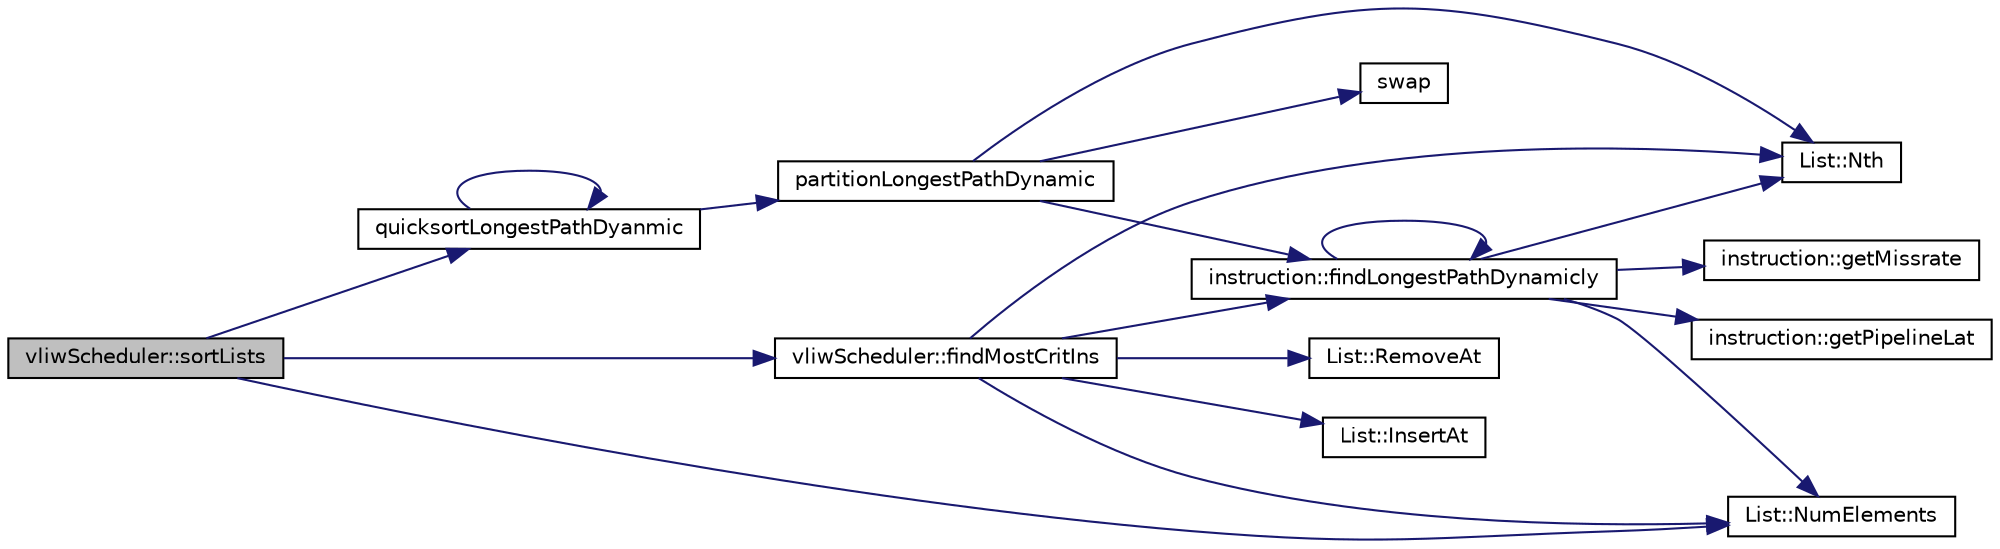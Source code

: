 digraph G
{
  edge [fontname="Helvetica",fontsize="10",labelfontname="Helvetica",labelfontsize="10"];
  node [fontname="Helvetica",fontsize="10",shape=record];
  rankdir=LR;
  Node1 [label="vliwScheduler::sortLists",height=0.2,width=0.4,color="black", fillcolor="grey75", style="filled" fontcolor="black"];
  Node1 -> Node2 [color="midnightblue",fontsize="10",style="solid"];
  Node2 [label="vliwScheduler::findMostCritIns",height=0.2,width=0.4,color="black", fillcolor="white", style="filled",URL="$classvliwScheduler.html#afa9961197e83bf8ac47cc7f15232b70c"];
  Node2 -> Node3 [color="midnightblue",fontsize="10",style="solid"];
  Node3 [label="instruction::findLongestPathDynamicly",height=0.2,width=0.4,color="black", fillcolor="white", style="filled",URL="$classinstruction.html#af85171b971c2f1f691f82501d29f3cdf"];
  Node3 -> Node3 [color="midnightblue",fontsize="10",style="solid"];
  Node3 -> Node4 [color="midnightblue",fontsize="10",style="solid"];
  Node4 [label="instruction::getMissrate",height=0.2,width=0.4,color="black", fillcolor="white", style="filled",URL="$classinstruction.html#a7f04521e22bec22c519fdc44d7c8b83a"];
  Node3 -> Node5 [color="midnightblue",fontsize="10",style="solid"];
  Node5 [label="instruction::getPipelineLat",height=0.2,width=0.4,color="black", fillcolor="white", style="filled",URL="$classinstruction.html#a6691b4bcb64ecd50e0aea3a0558137d0"];
  Node3 -> Node6 [color="midnightblue",fontsize="10",style="solid"];
  Node6 [label="List::Nth",height=0.2,width=0.4,color="black", fillcolor="white", style="filled",URL="$classList.html#a5eb964816de33c85e1d46658ddf8c6c4"];
  Node3 -> Node7 [color="midnightblue",fontsize="10",style="solid"];
  Node7 [label="List::NumElements",height=0.2,width=0.4,color="black", fillcolor="white", style="filled",URL="$classList.html#ac2e9d50f703b01bf643fa6ce50837c26"];
  Node2 -> Node8 [color="midnightblue",fontsize="10",style="solid"];
  Node8 [label="List::InsertAt",height=0.2,width=0.4,color="black", fillcolor="white", style="filled",URL="$classList.html#a8d86a82c138b259da6fa0d046aed985b"];
  Node2 -> Node6 [color="midnightblue",fontsize="10",style="solid"];
  Node2 -> Node7 [color="midnightblue",fontsize="10",style="solid"];
  Node2 -> Node9 [color="midnightblue",fontsize="10",style="solid"];
  Node9 [label="List::RemoveAt",height=0.2,width=0.4,color="black", fillcolor="white", style="filled",URL="$classList.html#af17f72d263f90d53ea8501b5b1853470"];
  Node1 -> Node7 [color="midnightblue",fontsize="10",style="solid"];
  Node1 -> Node10 [color="midnightblue",fontsize="10",style="solid"];
  Node10 [label="quicksortLongestPathDyanmic",height=0.2,width=0.4,color="black", fillcolor="white", style="filled",URL="$backend_2quickSort_8cpp.html#a66562f93931014b21470273beafbc0e4"];
  Node10 -> Node11 [color="midnightblue",fontsize="10",style="solid"];
  Node11 [label="partitionLongestPathDynamic",height=0.2,width=0.4,color="black", fillcolor="white", style="filled",URL="$backend_2quickSort_8cpp.html#aa7a1ce306ddf3c5518abaadeb05b74d1"];
  Node11 -> Node3 [color="midnightblue",fontsize="10",style="solid"];
  Node11 -> Node6 [color="midnightblue",fontsize="10",style="solid"];
  Node11 -> Node12 [color="midnightblue",fontsize="10",style="solid"];
  Node12 [label="swap",height=0.2,width=0.4,color="black", fillcolor="white", style="filled",URL="$backend_2quickSort_8cpp.html#a9b60d58c6031a4013f0a26bdd29d78ff"];
  Node10 -> Node10 [color="midnightblue",fontsize="10",style="solid"];
}
